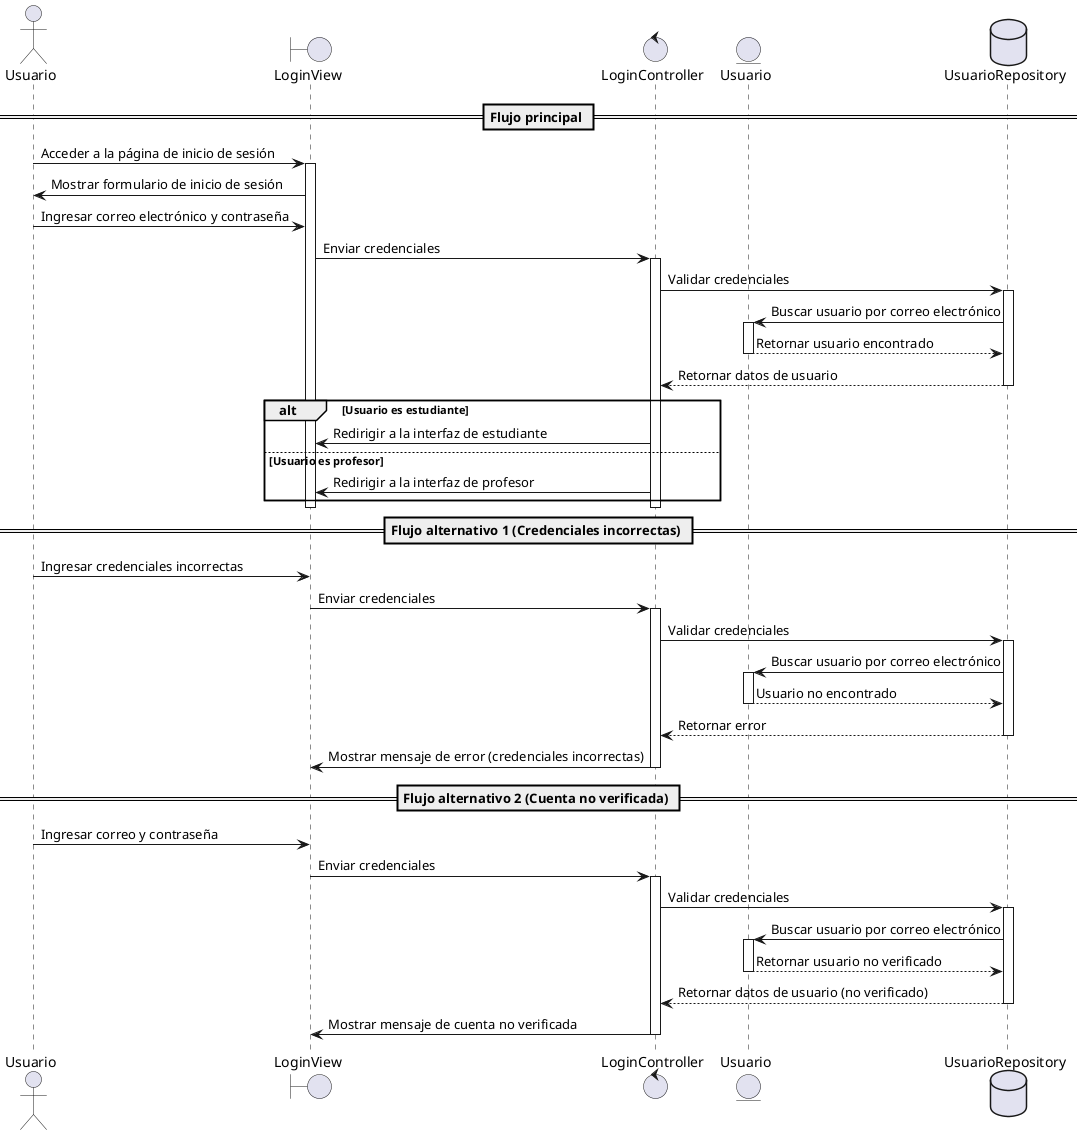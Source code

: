 @startuml
actor Usuario
boundary "LoginView" as View
control "LoginController" as Controller
entity "Usuario" as Model
database "UsuarioRepository" as Repository

== Flujo principal ==
Usuario -> View : Acceder a la página de inicio de sesión
activate View
View -> Usuario : Mostrar formulario de inicio de sesión
Usuario -> View : Ingresar correo electrónico y contraseña
View -> Controller : Enviar credenciales
activate Controller
Controller -> Repository : Validar credenciales
activate Repository
Repository -> Model : Buscar usuario por correo electrónico
activate Model
Model --> Repository : Retornar usuario encontrado
deactivate Model
Repository --> Controller : Retornar datos de usuario
deactivate Repository
alt Usuario es estudiante
    Controller -> View : Redirigir a la interfaz de estudiante
else Usuario es profesor
    Controller -> View : Redirigir a la interfaz de profesor
end
deactivate Controller
deactivate View

== Flujo alternativo 1 (Credenciales incorrectas) ==
Usuario -> View : Ingresar credenciales incorrectas
View -> Controller : Enviar credenciales
activate Controller
Controller -> Repository : Validar credenciales
activate Repository
Repository -> Model : Buscar usuario por correo electrónico
activate Model
Model --> Repository : Usuario no encontrado
deactivate Model
Repository --> Controller : Retornar error
deactivate Repository
Controller -> View : Mostrar mensaje de error (credenciales incorrectas)
deactivate Controller


== Flujo alternativo 2 (Cuenta no verificada) ==
Usuario -> View : Ingresar correo y contraseña
View -> Controller : Enviar credenciales
activate Controller
Controller -> Repository : Validar credenciales
activate Repository
Repository -> Model : Buscar usuario por correo electrónico
activate Model
Model --> Repository : Retornar usuario no verificado
deactivate Model
Repository --> Controller : Retornar datos de usuario (no verificado)
deactivate Repository
Controller -> View : Mostrar mensaje de cuenta no verificada
deactivate Controller
@enduml